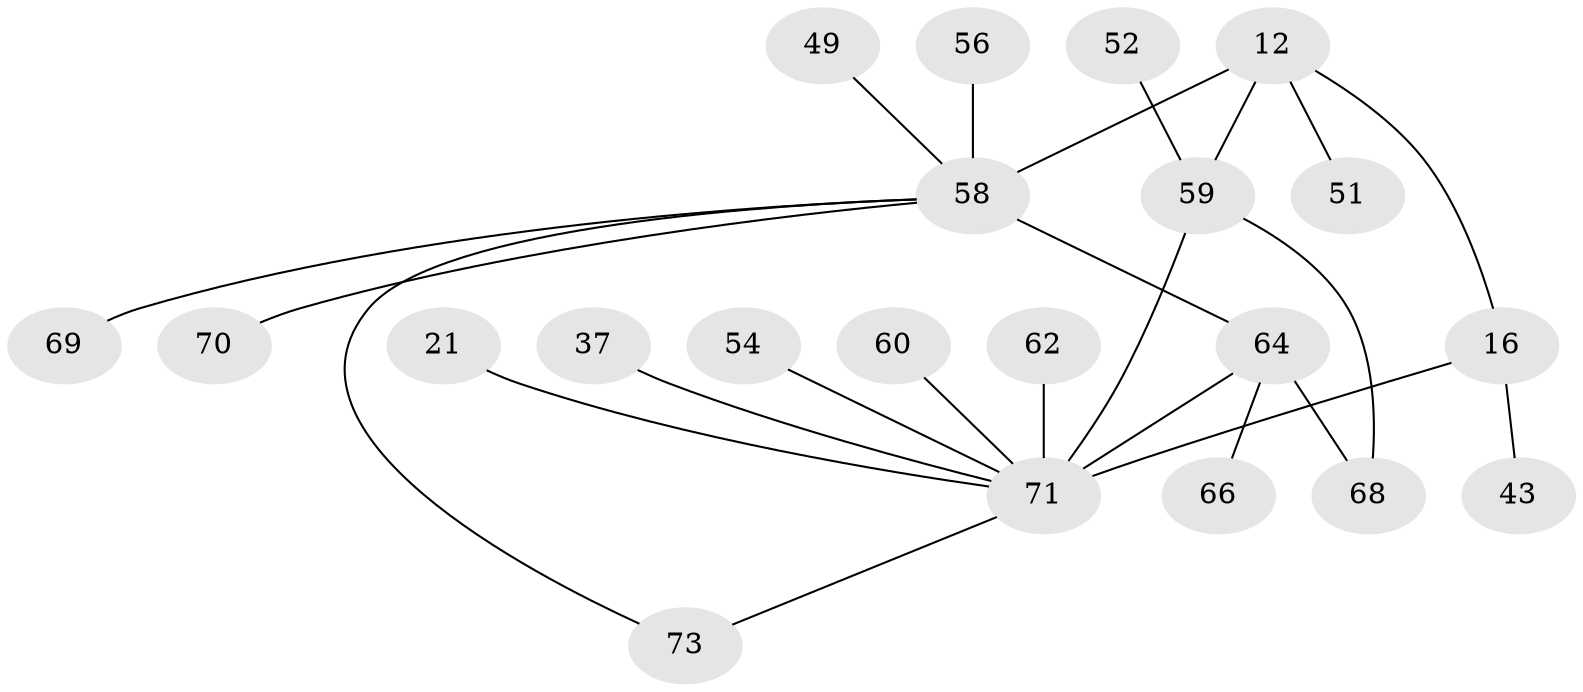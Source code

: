 // original degree distribution, {5: 0.0410958904109589, 3: 0.2191780821917808, 6: 0.0410958904109589, 2: 0.273972602739726, 4: 0.0547945205479452, 1: 0.3698630136986301}
// Generated by graph-tools (version 1.1) at 2025/44/03/04/25 21:44:31]
// undirected, 21 vertices, 24 edges
graph export_dot {
graph [start="1"]
  node [color=gray90,style=filled];
  12;
  16 [super="+8"];
  21;
  37;
  43;
  49;
  51;
  52 [super="+45"];
  54;
  56;
  58 [super="+17+39+41+42"];
  59 [super="+33"];
  60;
  62 [super="+14+28"];
  64 [super="+26+50+57+61"];
  66;
  68 [super="+67"];
  69;
  70;
  71 [super="+55+46+6"];
  73 [super="+72"];
  12 -- 16;
  12 -- 51;
  12 -- 59 [weight=2];
  12 -- 58 [weight=2];
  16 -- 43;
  16 -- 71 [weight=3];
  21 -- 71;
  37 -- 71;
  49 -- 58;
  52 -- 59;
  54 -- 71;
  56 -- 58;
  58 -- 64 [weight=2];
  58 -- 69;
  58 -- 70;
  58 -- 73;
  59 -- 71;
  59 -- 68;
  60 -- 71;
  62 -- 71 [weight=2];
  64 -- 66;
  64 -- 71;
  64 -- 68;
  71 -- 73;
}
